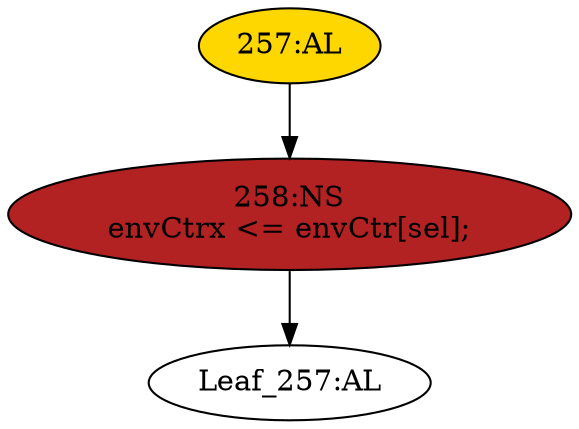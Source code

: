 strict digraph "" {
	node [label="\N"];
	"257:AL"	 [ast="<pyverilog.vparser.ast.Always object at 0x7f9307144f50>",
		clk_sens=False,
		fillcolor=gold,
		label="257:AL",
		sens="['sel']",
		statements="[]",
		style=filled,
		typ=Always,
		use_var="['sel', 'envCtr']"];
	"258:NS"	 [ast="<pyverilog.vparser.ast.NonblockingSubstitution object at 0x7f9307172090>",
		fillcolor=firebrick,
		label="258:NS
envCtrx <= envCtr[sel];",
		statements="[<pyverilog.vparser.ast.NonblockingSubstitution object at 0x7f9307172090>]",
		style=filled,
		typ=NonblockingSubstitution];
	"257:AL" -> "258:NS"	 [cond="[]",
		lineno=None];
	"Leaf_257:AL"	 [def_var="['envCtrx']",
		label="Leaf_257:AL"];
	"258:NS" -> "Leaf_257:AL"	 [cond="[]",
		lineno=None];
}
